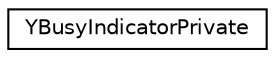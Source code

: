 digraph "Graphical Class Hierarchy"
{
 // LATEX_PDF_SIZE
  edge [fontname="Helvetica",fontsize="10",labelfontname="Helvetica",labelfontsize="10"];
  node [fontname="Helvetica",fontsize="10",shape=record];
  rankdir="LR";
  Node0 [label="YBusyIndicatorPrivate",height=0.2,width=0.4,color="black", fillcolor="white", style="filled",URL="$structYBusyIndicatorPrivate.html",tooltip=" "];
}
